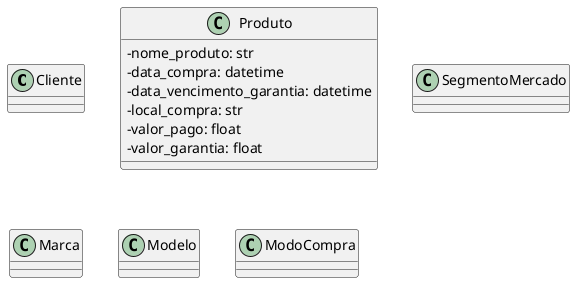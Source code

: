 @startuml

skinparam classAttributeIconSize 0

class Cliente {

}

class Produto {
    - nome_produto: str
    - data_compra: datetime
    - data_vencimento_garantia: datetime
    - local_compra: str
    - valor_pago: float
    - valor_garantia: float
}

class SegmentoMercado {

}

class Marca {

}

class Modelo {

}

class ModoCompra {

}

@enduml